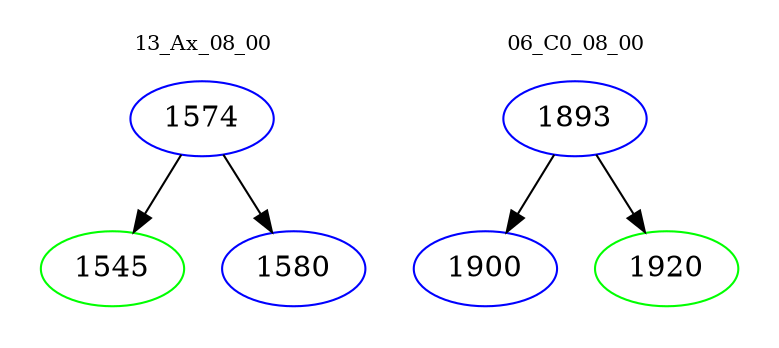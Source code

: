 digraph{
subgraph cluster_0 {
color = white
label = "13_Ax_08_00";
fontsize=10;
T0_1574 [label="1574", color="blue"]
T0_1574 -> T0_1545 [color="black"]
T0_1545 [label="1545", color="green"]
T0_1574 -> T0_1580 [color="black"]
T0_1580 [label="1580", color="blue"]
}
subgraph cluster_1 {
color = white
label = "06_C0_08_00";
fontsize=10;
T1_1893 [label="1893", color="blue"]
T1_1893 -> T1_1900 [color="black"]
T1_1900 [label="1900", color="blue"]
T1_1893 -> T1_1920 [color="black"]
T1_1920 [label="1920", color="green"]
}
}
